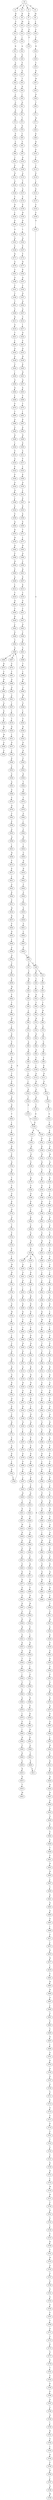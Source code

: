 strict digraph  {
	S0 -> S1 [ label = P ];
	S0 -> S2 [ label = C ];
	S0 -> S3 [ label = L ];
	S0 -> S4 [ label = E ];
	S1 -> S5 [ label = R ];
	S2 -> S6 [ label = R ];
	S3 -> S7 [ label = E ];
	S4 -> S8 [ label = M ];
	S5 -> S9 [ label = Y ];
	S6 -> S10 [ label = M ];
	S7 -> S11 [ label = L ];
	S8 -> S12 [ label = L ];
	S9 -> S13 [ label = Y ];
	S10 -> S14 [ label = G ];
	S11 -> S15 [ label = S ];
	S12 -> S16 [ label = S ];
	S13 -> S17 [ label = R ];
	S14 -> S18 [ label = I ];
	S15 -> S19 [ label = S ];
	S16 -> S20 [ label = V ];
	S17 -> S21 [ label = R ];
	S18 -> S22 [ label = A ];
	S19 -> S23 [ label = G ];
	S20 -> S24 [ label = H ];
	S21 -> S25 [ label = V ];
	S22 -> S26 [ label = G ];
	S23 -> S27 [ label = L ];
	S23 -> S28 [ label = S ];
	S24 -> S29 [ label = L ];
	S25 -> S30 [ label = A ];
	S26 -> S31 [ label = P ];
	S27 -> S32 [ label = C ];
	S28 -> S33 [ label = I ];
	S28 -> S34 [ label = D ];
	S29 -> S35 [ label = V ];
	S30 -> S36 [ label = T ];
	S31 -> S37 [ label = G ];
	S32 -> S38 [ label = H ];
	S33 -> S39 [ label = T ];
	S34 -> S40 [ label = Y ];
	S35 -> S41 [ label = D ];
	S36 -> S42 [ label = H ];
	S37 -> S43 [ label = T ];
	S38 -> S44 [ label = G ];
	S39 -> S45 [ label = E ];
	S40 -> S46 [ label = I ];
	S41 -> S47 [ label = W ];
	S42 -> S48 [ label = P ];
	S43 -> S49 [ label = N ];
	S44 -> S50 [ label = N ];
	S45 -> S51 [ label = S ];
	S46 -> S52 [ label = D ];
	S47 -> S53 [ label = Y ];
	S48 -> S54 [ label = L ];
	S49 -> S55 [ label = I ];
	S50 -> S56 [ label = L ];
	S51 -> S57 [ label = T ];
	S52 -> S58 [ label = T ];
	S53 -> S59 [ label = N ];
	S54 -> S60 [ label = C ];
	S55 -> S61 [ label = Q ];
	S56 -> S62 [ label = L ];
	S57 -> S63 [ label = H ];
	S58 -> S64 [ label = C ];
	S59 -> S65 [ label = T ];
	S60 -> S66 [ label = P ];
	S61 -> S67 [ label = E ];
	S62 -> S68 [ label = D ];
	S63 -> S69 [ label = E ];
	S64 -> S70 [ label = H ];
	S65 -> S71 [ label = I ];
	S66 -> S72 [ label = Y ];
	S67 -> S73 [ label = T ];
	S68 -> S74 [ label = P ];
	S69 -> S75 [ label = S ];
	S70 -> S76 [ label = R ];
	S71 -> S77 [ label = W ];
	S72 -> S78 [ label = C ];
	S73 -> S79 [ label = N ];
	S74 -> S80 [ label = P ];
	S75 -> S81 [ label = A ];
	S76 -> S82 [ label = N ];
	S77 -> S83 [ label = N ];
	S78 -> S84 [ label = P ];
	S79 -> S85 [ label = C ];
	S80 -> S86 [ label = A ];
	S81 -> S87 [ label = C ];
	S82 -> S88 [ label = D ];
	S83 -> S89 [ label = K ];
	S84 -> S90 [ label = L ];
	S85 -> S91 [ label = V ];
	S86 -> S92 [ label = A ];
	S87 -> S93 [ label = G ];
	S88 -> S94 [ label = Q ];
	S89 -> S95 [ label = Q ];
	S90 -> S96 [ label = Y ];
	S91 -> S97 [ label = L ];
	S92 -> S98 [ label = A ];
	S93 -> S99 [ label = V ];
	S94 -> S100 [ label = V ];
	S95 -> S101 [ label = E ];
	S96 -> S102 [ label = I ];
	S97 -> S103 [ label = D ];
	S98 -> S104 [ label = D ];
	S99 -> S105 [ label = K ];
	S100 -> S106 [ label = I ];
	S101 -> S107 [ label = T ];
	S102 -> S108 [ label = G ];
	S103 -> S109 [ label = W ];
	S104 -> S110 [ label = L ];
	S105 -> S111 [ label = D ];
	S106 -> S112 [ label = A ];
	S107 -> S113 [ label = T ];
	S108 -> S114 [ label = N ];
	S109 -> S115 [ label = A ];
	S110 -> S116 [ label = I ];
	S111 -> S117 [ label = G ];
	S112 -> S118 [ label = D ];
	S113 -> S119 [ label = E ];
	S114 -> S120 [ label = A ];
	S115 -> S121 [ label = T ];
	S116 -> S122 [ label = Q ];
	S117 -> S123 [ label = G ];
	S118 -> S124 [ label = G ];
	S119 -> S125 [ label = L ];
	S120 -> S126 [ label = D ];
	S121 -> S127 [ label = A ];
	S122 -> S128 [ label = Y ];
	S123 -> S129 [ label = K ];
	S124 -> S130 [ label = Q ];
	S125 -> S131 [ label = K ];
	S126 -> S132 [ label = T ];
	S127 -> S133 [ label = C ];
	S128 -> S134 [ label = D ];
	S129 -> S135 [ label = V ];
	S130 -> S136 [ label = Y ];
	S131 -> S137 [ label = T ];
	S132 -> S138 [ label = D ];
	S133 -> S139 [ label = E ];
	S134 -> S140 [ label = E ];
	S135 -> S141 [ label = G ];
	S136 -> S142 [ label = D ];
	S137 -> S143 [ label = S ];
	S138 -> S144 [ label = L ];
	S139 -> S145 [ label = H ];
	S140 -> S146 [ label = V ];
	S140 -> S147 [ label = N ];
	S141 -> S148 [ label = V ];
	S142 -> S140 [ label = E ];
	S143 -> S149 [ label = S ];
	S144 -> S150 [ label = E ];
	S145 -> S151 [ label = D ];
	S146 -> S152 [ label = N ];
	S147 -> S153 [ label = C ];
	S148 -> S154 [ label = E ];
	S149 -> S155 [ label = G ];
	S150 -> S156 [ label = A ];
	S151 -> S157 [ label = L ];
	S152 -> S158 [ label = K ];
	S153 -> S159 [ label = Q ];
	S154 -> S160 [ label = A ];
	S155 -> S28 [ label = S ];
	S156 -> S161 [ label = A ];
	S157 -> S162 [ label = Q ];
	S158 -> S163 [ label = N ];
	S159 -> S164 [ label = G ];
	S160 -> S165 [ label = G ];
	S161 -> S166 [ label = C ];
	S162 -> S167 [ label = F ];
	S163 -> S168 [ label = K ];
	S164 -> S169 [ label = S ];
	S165 -> S170 [ label = M ];
	S166 -> S171 [ label = R ];
	S167 -> S172 [ label = F ];
	S168 -> S173 [ label = C ];
	S169 -> S174 [ label = L ];
	S170 -> S175 [ label = Q ];
	S171 -> S176 [ label = G ];
	S172 -> S177 [ label = H ];
	S173 -> S178 [ label = K ];
	S174 -> S179 [ label = Q ];
	S175 -> S180 [ label = G ];
	S176 -> S181 [ label = C ];
	S177 -> S182 [ label = K ];
	S178 -> S183 [ label = E ];
	S179 -> S184 [ label = V ];
	S180 -> S185 [ label = K ];
	S181 -> S186 [ label = G ];
	S182 -> S187 [ label = Q ];
	S183 -> S188 [ label = D ];
	S184 -> S189 [ label = A ];
	S185 -> S190 [ label = L ];
	S186 -> S191 [ label = T ];
	S187 -> S192 [ label = V ];
	S188 -> S193 [ label = K ];
	S189 -> S194 [ label = E ];
	S190 -> S195 [ label = L ];
	S191 -> S196 [ label = Y ];
	S192 -> S197 [ label = N ];
	S193 -> S198 [ label = L ];
	S194 -> S199 [ label = T ];
	S195 -> S200 [ label = V ];
	S196 -> S201 [ label = T ];
	S197 -> S202 [ label = Q ];
	S198 -> S203 [ label = H ];
	S199 -> S204 [ label = K ];
	S200 -> S205 [ label = A ];
	S201 -> S206 [ label = V ];
	S202 -> S207 [ label = G ];
	S203 -> S208 [ label = L ];
	S204 -> S209 [ label = C ];
	S205 -> S210 [ label = Q ];
	S206 -> S211 [ label = D ];
	S207 -> S212 [ label = C ];
	S208 -> S213 [ label = S ];
	S209 -> S214 [ label = S ];
	S210 -> S215 [ label = S ];
	S211 -> S216 [ label = G ];
	S212 -> S217 [ label = I ];
	S213 -> S218 [ label = H ];
	S214 -> S219 [ label = G ];
	S215 -> S220 [ label = V ];
	S216 -> S221 [ label = T ];
	S217 -> S222 [ label = N ];
	S218 -> S223 [ label = Q ];
	S219 -> S224 [ label = E ];
	S220 -> S225 [ label = T ];
	S221 -> S226 [ label = L ];
	S222 -> S227 [ label = S ];
	S223 -> S228 [ label = N ];
	S224 -> S229 [ label = T ];
	S224 -> S230 [ label = G ];
	S225 -> S231 [ label = C ];
	S226 -> S232 [ label = A ];
	S227 -> S233 [ label = Q ];
	S228 -> S234 [ label = Y ];
	S229 -> S235 [ label = Q ];
	S230 -> S236 [ label = L ];
	S231 -> S237 [ label = V ];
	S232 -> S238 [ label = A ];
	S233 -> S239 [ label = H ];
	S234 -> S240 [ label = L ];
	S235 -> S241 [ label = G ];
	S236 -> S242 [ label = K ];
	S237 -> S243 [ label = S ];
	S238 -> S244 [ label = V ];
	S239 -> S245 [ label = K ];
	S240 -> S246 [ label = L ];
	S241 -> S247 [ label = A ];
	S242 -> S248 [ label = F ];
	S243 -> S249 [ label = L ];
	S244 -> S250 [ label = I ];
	S245 -> S251 [ label = H ];
	S246 -> S252 [ label = Q ];
	S247 -> S253 [ label = I ];
	S248 -> S254 [ label = I ];
	S249 -> S255 [ label = Y ];
	S250 -> S256 [ label = G ];
	S251 -> S257 [ label = Q ];
	S252 -> S258 [ label = V ];
	S253 -> S259 [ label = Q ];
	S254 -> S260 [ label = R ];
	S255 -> S261 [ label = E ];
	S256 -> S262 [ label = D ];
	S257 -> S263 [ label = E ];
	S258 -> S264 [ label = K ];
	S259 -> S265 [ label = E ];
	S260 -> S266 [ label = E ];
	S261 -> S267 [ label = T ];
	S262 -> S268 [ label = L ];
	S263 -> S269 [ label = V ];
	S264 -> S270 [ label = K ];
	S265 -> S271 [ label = K ];
	S266 -> S272 [ label = E ];
	S267 -> S273 [ label = E ];
	S268 -> S274 [ label = P ];
	S269 -> S275 [ label = T ];
	S270 -> S276 [ label = W ];
	S271 -> S277 [ label = Y ];
	S272 -> S278 [ label = V ];
	S273 -> S279 [ label = L ];
	S274 -> S280 [ label = T ];
	S275 -> S281 [ label = I ];
	S276 -> S282 [ label = P ];
	S277 -> S283 [ label = V ];
	S278 -> S284 [ label = C ];
	S279 -> S285 [ label = S ];
	S280 -> S286 [ label = A ];
	S281 -> S287 [ label = K ];
	S282 -> S288 [ label = D ];
	S283 -> S289 [ label = R ];
	S284 -> S290 [ label = R ];
	S285 -> S291 [ label = L ];
	S286 -> S292 [ label = S ];
	S287 -> S293 [ label = K ];
	S288 -> S294 [ label = T ];
	S289 -> S295 [ label = H ];
	S290 -> S296 [ label = N ];
	S291 -> S297 [ label = G ];
	S292 -> S298 [ label = D ];
	S293 -> S299 [ label = N ];
	S294 -> S300 [ label = T ];
	S295 -> S301 [ label = E ];
	S296 -> S302 [ label = I ];
	S297 -> S303 [ label = P ];
	S298 -> S304 [ label = L ];
	S299 -> S305 [ label = E ];
	S300 -> S306 [ label = S ];
	S301 -> S307 [ label = F ];
	S302 -> S308 [ label = A ];
	S303 -> S309 [ label = V ];
	S304 -> S310 [ label = P ];
	S305 -> S311 [ label = S ];
	S306 -> S312 [ label = M ];
	S307 -> S313 [ label = A ];
	S308 -> S314 [ label = K ];
	S309 -> S315 [ label = V ];
	S310 -> S316 [ label = A ];
	S311 -> S317 [ label = F ];
	S312 -> S318 [ label = L ];
	S313 -> S319 [ label = Q ];
	S314 -> S320 [ label = D ];
	S315 -> S321 [ label = R ];
	S316 -> S322 [ label = P ];
	S317 -> S323 [ label = L ];
	S318 -> S324 [ label = S ];
	S319 -> S325 [ label = H ];
	S320 -> S326 [ label = N ];
	S321 -> S327 [ label = K ];
	S322 -> S328 [ label = P ];
	S323 -> S329 [ label = K ];
	S324 -> S330 [ label = T ];
	S325 -> S331 [ label = G ];
	S326 -> S332 [ label = E ];
	S327 -> S333 [ label = A ];
	S328 -> S334 [ label = A ];
	S329 -> S335 [ label = Q ];
	S330 -> S336 [ label = P ];
	S331 -> S337 [ label = A ];
	S332 -> S338 [ label = K ];
	S333 -> S339 [ label = E ];
	S334 -> S340 [ label = N ];
	S335 -> S341 [ label = Y ];
	S336 -> S342 [ label = E ];
	S337 -> S343 [ label = D ];
	S338 -> S344 [ label = Y ];
	S339 -> S345 [ label = P ];
	S340 -> S346 [ label = L ];
	S341 -> S347 [ label = E ];
	S342 -> S348 [ label = Q ];
	S343 -> S349 [ label = T ];
	S344 -> S350 [ label = N ];
	S345 -> S351 [ label = G ];
	S346 -> S352 [ label = S ];
	S347 -> S353 [ label = E ];
	S348 -> S354 [ label = S ];
	S349 -> S355 [ label = N ];
	S350 -> S356 [ label = Q ];
	S351 -> S357 [ label = Q ];
	S352 -> S358 [ label = P ];
	S353 -> S359 [ label = E ];
	S354 -> S360 [ label = V ];
	S355 -> S361 [ label = I ];
	S356 -> S362 [ label = D ];
	S357 -> S363 [ label = R ];
	S358 -> S364 [ label = Q ];
	S359 -> S365 [ label = E ];
	S360 -> S366 [ label = M ];
	S361 -> S367 [ label = C ];
	S362 -> S368 [ label = F ];
	S363 -> S369 [ label = H ];
	S364 -> S370 [ label = R ];
	S365 -> S371 [ label = T ];
	S366 -> S372 [ label = M ];
	S367 -> S373 [ label = G ];
	S368 -> S374 [ label = S ];
	S369 -> S375 [ label = A ];
	S370 -> S376 [ label = H ];
	S371 -> S377 [ label = L ];
	S372 -> S378 [ label = K ];
	S373 -> S379 [ label = E ];
	S374 -> S380 [ label = E ];
	S375 -> S381 [ label = P ];
	S376 -> S382 [ label = Q ];
	S377 -> S383 [ label = H ];
	S378 -> S384 [ label = L ];
	S379 -> S385 [ label = P ];
	S380 -> S386 [ label = A ];
	S381 -> S387 [ label = F ];
	S382 -> S388 [ label = F ];
	S383 -> S389 [ label = Q ];
	S384 -> S390 [ label = P ];
	S385 -> S391 [ label = Y ];
	S386 -> S392 [ label = P ];
	S387 -> S393 [ label = C ];
	S388 -> S394 [ label = H ];
	S389 -> S395 [ label = V ];
	S390 -> S396 [ label = G ];
	S391 -> S397 [ label = L ];
	S392 -> S398 [ label = A ];
	S393 -> S399 [ label = S ];
	S394 -> S400 [ label = F ];
	S395 -> S401 [ label = R ];
	S396 -> S402 [ label = I ];
	S397 -> S403 [ label = L ];
	S398 -> S404 [ label = V ];
	S399 -> S405 [ label = D ];
	S400 -> S406 [ label = A ];
	S401 -> S407 [ label = E ];
	S402 -> S408 [ label = P ];
	S403 -> S409 [ label = H ];
	S404 -> S410 [ label = Q ];
	S405 -> S411 [ label = L ];
	S406 -> S412 [ label = L ];
	S407 -> S413 [ label = K ];
	S408 -> S414 [ label = A ];
	S409 -> S415 [ label = L ];
	S410 -> S416 [ label = T ];
	S411 -> S417 [ label = Y ];
	S412 -> S418 [ label = V ];
	S413 -> S419 [ label = C ];
	S414 -> S420 [ label = G ];
	S415 -> S421 [ label = K ];
	S416 -> S422 [ label = S ];
	S417 -> S423 [ label = E ];
	S418 -> S424 [ label = Q ];
	S419 -> S425 [ label = G ];
	S420 -> S426 [ label = W ];
	S421 -> S427 [ label = R ];
	S422 -> S428 [ label = S ];
	S423 -> S429 [ label = R ];
	S424 -> S430 [ label = V ];
	S425 -> S431 [ label = C ];
	S426 -> S432 [ label = F ];
	S427 -> S433 [ label = W ];
	S428 -> S434 [ label = L ];
	S429 -> S435 [ label = V ];
	S430 -> S436 [ label = R ];
	S431 -> S437 [ label = I ];
	S432 -> S438 [ label = I ];
	S433 -> S439 [ label = N ];
	S434 -> S440 [ label = A ];
	S435 -> S441 [ label = A ];
	S436 -> S442 [ label = L ];
	S437 -> S443 [ label = Q ];
	S438 -> S444 [ label = H ];
	S439 -> S445 [ label = E ];
	S440 -> S446 [ label = E ];
	S441 -> S447 [ label = A ];
	S442 -> S448 [ label = E ];
	S443 -> S449 [ label = V ];
	S444 -> S450 [ label = I ];
	S445 -> S451 [ label = S ];
	S446 -> S452 [ label = R ];
	S447 -> S453 [ label = P ];
	S448 -> S454 [ label = V ];
	S449 -> S455 [ label = D ];
	S450 -> S456 [ label = E ];
	S451 -> S457 [ label = S ];
	S452 -> S458 [ label = C ];
	S453 -> S459 [ label = P ];
	S454 -> S460 [ label = A ];
	S455 -> S461 [ label = S ];
	S456 -> S462 [ label = S ];
	S457 -> S463 [ label = S ];
	S458 -> S464 [ label = Q ];
	S459 -> S465 [ label = S ];
	S460 -> S466 [ label = S ];
	S460 -> S467 [ label = G ];
	S461 -> S468 [ label = K ];
	S462 -> S469 [ label = G ];
	S463 -> S470 [ label = E ];
	S464 -> S471 [ label = V ];
	S465 -> S472 [ label = E ];
	S466 -> S473 [ label = R ];
	S467 -> S474 [ label = S ];
	S468 -> S475 [ label = T ];
	S469 -> S476 [ label = R ];
	S470 -> S477 [ label = K ];
	S471 -> S478 [ label = E ];
	S472 -> S479 [ label = Q ];
	S473 -> S480 [ label = C ];
	S474 -> S481 [ label = Y ];
	S475 -> S482 [ label = L ];
	S476 -> S483 [ label = N ];
	S477 -> S484 [ label = E ];
	S478 -> S485 [ label = F ];
	S479 -> S486 [ label = L ];
	S480 -> S487 [ label = R ];
	S481 -> S488 [ label = Q ];
	S482 -> S489 [ label = D ];
	S483 -> S490 [ label = M ];
	S484 -> S491 [ label = G ];
	S485 -> S492 [ label = N ];
	S486 -> S493 [ label = R ];
	S487 -> S494 [ label = S ];
	S488 -> S495 [ label = Q ];
	S489 -> S496 [ label = S ];
	S491 -> S497 [ label = K ];
	S492 -> S498 [ label = H ];
	S493 -> S499 [ label = S ];
	S494 -> S500 [ label = E ];
	S495 -> S501 [ label = S ];
	S496 -> S502 [ label = M ];
	S497 -> S503 [ label = S ];
	S498 -> S504 [ label = F ];
	S499 -> S505 [ label = T ];
	S500 -> S506 [ label = A ];
	S501 -> S507 [ label = L ];
	S502 -> S508 [ label = G ];
	S503 -> S509 [ label = K ];
	S504 -> S510 [ label = A ];
	S505 -> S511 [ label = V ];
	S506 -> S512 [ label = E ];
	S507 -> S513 [ label = L ];
	S508 -> S514 [ label = L ];
	S509 -> S515 [ label = H ];
	S510 -> S516 [ label = V ];
	S511 -> S517 [ label = Q ];
	S512 -> S518 [ label = S ];
	S513 -> S519 [ label = T ];
	S514 -> S520 [ label = P ];
	S515 -> S521 [ label = G ];
	S516 -> S522 [ label = L ];
	S517 -> S523 [ label = S ];
	S518 -> S524 [ label = R ];
	S519 -> S525 [ label = D ];
	S520 -> S526 [ label = H ];
	S521 -> S527 [ label = K ];
	S522 -> S528 [ label = D ];
	S523 -> S529 [ label = E ];
	S524 -> S530 [ label = W ];
	S525 -> S531 [ label = L ];
	S526 -> S532 [ label = S ];
	S527 -> S533 [ label = Q ];
	S528 -> S534 [ label = E ];
	S529 -> S535 [ label = P ];
	S530 -> S536 [ label = A ];
	S531 -> S537 [ label = D ];
	S532 -> S538 [ label = K ];
	S533 -> S539 [ label = T ];
	S534 -> S540 [ label = S ];
	S535 -> S541 [ label = S ];
	S536 -> S542 [ label = S ];
	S537 -> S543 [ label = L ];
	S538 -> S544 [ label = Q ];
	S539 -> S545 [ label = S ];
	S540 -> S546 [ label = I ];
	S541 -> S547 [ label = E ];
	S543 -> S548 [ label = E ];
	S544 -> S549 [ label = F ];
	S545 -> S550 [ label = I ];
	S546 -> S551 [ label = S ];
	S547 -> S552 [ label = S ];
	S548 -> S553 [ label = V ];
	S549 -> S554 [ label = K ];
	S550 -> S555 [ label = V ];
	S551 -> S556 [ label = T ];
	S552 -> S557 [ label = P ];
	S553 -> S558 [ label = S ];
	S554 -> S559 [ label = R ];
	S555 -> S560 [ label = P ];
	S556 -> S561 [ label = N ];
	S557 -> S562 [ label = S ];
	S558 -> S563 [ label = A ];
	S559 -> S564 [ label = T ];
	S560 -> S565 [ label = A ];
	S561 -> S566 [ label = N ];
	S562 -> S567 [ label = A ];
	S563 -> S568 [ label = G ];
	S564 -> S569 [ label = Q ];
	S565 -> S570 [ label = G ];
	S566 -> S571 [ label = P ];
	S567 -> S572 [ label = G ];
	S568 -> S573 [ label = S ];
	S569 -> S574 [ label = T ];
	S570 -> S575 [ label = L ];
	S571 -> S576 [ label = K ];
	S572 -> S577 [ label = Q ];
	S573 -> S578 [ label = Q ];
	S574 -> S579 [ label = E ];
	S575 -> S580 [ label = F ];
	S576 -> S581 [ label = L ];
	S577 -> S582 [ label = E ];
	S578 -> S583 [ label = V ];
	S579 -> S584 [ label = S ];
	S580 -> S585 [ label = I ];
	S581 -> S586 [ label = N ];
	S582 -> S587 [ label = G ];
	S583 -> S588 [ label = P ];
	S584 -> S589 [ label = I ];
	S585 -> S590 [ label = H ];
	S586 -> S591 [ label = K ];
	S587 -> S592 [ label = L ];
	S588 -> S593 [ label = A ];
	S589 -> S594 [ label = C ];
	S590 -> S595 [ label = V ];
	S591 -> S596 [ label = A ];
	S592 -> S597 [ label = L ];
	S593 -> S598 [ label = Q ];
	S594 -> S599 [ label = H ];
	S595 -> S600 [ label = K ];
	S596 -> S601 [ label = C ];
	S597 -> S602 [ label = H ];
	S598 -> S603 [ label = L ];
	S599 -> S604 [ label = I ];
	S600 -> S605 [ label = S ];
	S601 -> S606 [ label = S ];
	S602 -> S607 [ label = V ];
	S603 -> S608 [ label = H ];
	S604 -> S609 [ label = C ];
	S605 -> S610 [ label = R ];
	S606 -> S611 [ label = G ];
	S607 -> S612 [ label = E ];
	S608 -> S613 [ label = F ];
	S609 -> S614 [ label = D ];
	S610 -> S615 [ label = N ];
	S611 -> S224 [ label = E ];
	S612 -> S616 [ label = E ];
	S613 -> S617 [ label = E ];
	S614 -> S618 [ label = D ];
	S615 -> S619 [ label = T ];
	S616 -> S620 [ label = Q ];
	S617 -> S621 [ label = L ];
	S618 -> S622 [ label = N ];
	S619 -> S623 [ label = M ];
	S620 -> S624 [ label = D ];
	S621 -> S625 [ label = A ];
	S622 -> S626 [ label = V ];
	S624 -> S627 [ label = R ];
	S625 -> S628 [ label = K ];
	S626 -> S629 [ label = S ];
	S627 -> S630 [ label = G ];
	S628 -> S631 [ label = P ];
	S629 -> S632 [ label = V ];
	S630 -> S633 [ label = S ];
	S631 -> S634 [ label = H ];
	S632 -> S635 [ label = S ];
	S633 -> S636 [ label = G ];
	S634 -> S637 [ label = R ];
	S635 -> S638 [ label = R ];
	S636 -> S639 [ label = S ];
	S637 -> S640 [ label = P ];
	S638 -> S641 [ label = S ];
	S639 -> S642 [ label = F ];
	S640 -> S643 [ label = D ];
	S641 -> S644 [ label = L ];
	S642 -> S645 [ label = S ];
	S643 -> S646 [ label = L ];
	S644 -> S647 [ label = S ];
	S645 -> S648 [ label = T ];
	S646 -> S649 [ label = A ];
	S647 -> S650 [ label = S ];
	S648 -> S651 [ label = P ];
	S649 -> S652 [ label = Q ];
	S650 -> S23 [ label = G ];
	S651 -> S653 [ label = N ];
	S652 -> S654 [ label = V ];
	S653 -> S655 [ label = N ];
	S654 -> S656 [ label = S ];
	S655 -> S657 [ label = L ];
	S656 -> S658 [ label = S ];
	S657 -> S659 [ label = T ];
	S658 -> S660 [ label = W ];
	S659 -> S661 [ label = K ];
	S660 -> S662 [ label = P ];
	S661 -> S663 [ label = D ];
	S662 -> S664 [ label = T ];
	S663 -> S665 [ label = A ];
	S664 -> S666 [ label = S ];
	S665 -> S667 [ label = G ];
	S666 -> S668 [ label = H ];
	S667 -> S669 [ label = I ];
	S668 -> S670 [ label = L ];
	S669 -> S671 [ label = S ];
	S670 -> S672 [ label = E ];
	S671 -> S673 [ label = L ];
	S672 -> S674 [ label = P ];
	S673 -> S675 [ label = R ];
	S674 -> S676 [ label = L ];
	S675 -> S677 [ label = H ];
	S676 -> S678 [ label = D ];
	S677 -> S679 [ label = L ];
	S678 -> S680 [ label = S ];
	S679 -> S681 [ label = V ];
	S680 -> S682 [ label = T ];
	S681 -> S683 [ label = H ];
	S682 -> S684 [ label = P ];
	S683 -> S685 [ label = N ];
	S684 -> S686 [ label = G ];
	S685 -> S687 [ label = A ];
	S686 -> S688 [ label = D ];
	S687 -> S689 [ label = L ];
	S688 -> S690 [ label = R ];
	S689 -> S691 [ label = S ];
	S690 -> S692 [ label = V ];
	S691 -> S693 [ label = V ];
	S692 -> S694 [ label = L ];
	S693 -> S695 [ label = C ];
	S694 -> S696 [ label = L ];
	S695 -> S697 [ label = D ];
	S696 -> S698 [ label = N ];
	S697 -> S699 [ label = L ];
	S698 -> S700 [ label = R ];
	S699 -> S701 [ label = G ];
	S700 -> S702 [ label = F ];
	S701 -> S703 [ label = K ];
	S702 -> S704 [ label = D ];
	S703 -> S705 [ label = A ];
	S704 -> S706 [ label = W ];
	S705 -> S707 [ label = K ];
	S706 -> S708 [ label = V ];
	S707 -> S709 [ label = A ];
	S708 -> S710 [ label = V ];
	S709 -> S711 [ label = S ];
	S710 -> S712 [ label = A ];
	S711 -> S713 [ label = S ];
	S712 -> S714 [ label = K ];
	S713 -> S715 [ label = A ];
	S714 -> S716 [ label = N ];
	S715 -> S717 [ label = S ];
	S716 -> S718 [ label = Q ];
	S717 -> S719 [ label = E ];
	S718 -> S720 [ label = T ];
	S719 -> S721 [ label = T ];
	S720 -> S722 [ label = F ];
	S721 -> S723 [ label = T ];
	S722 -> S724 [ label = R ];
	S723 -> S725 [ label = S ];
	S724 -> S726 [ label = S ];
	S725 -> S727 [ label = V ];
	S726 -> S728 [ label = L ];
	S727 -> S729 [ label = K ];
	S728 -> S730 [ label = W ];
	S729 -> S731 [ label = D ];
	S730 -> S732 [ label = H ];
	S731 -> S733 [ label = L ];
	S732 -> S734 [ label = L ];
	S733 -> S735 [ label = W ];
	S734 -> S736 [ label = A ];
	S735 -> S737 [ label = H ];
	S736 -> S738 [ label = A ];
	S737 -> S739 [ label = C ];
	S738 -> S740 [ label = G ];
	S739 -> S741 [ label = D ];
	S740 -> S742 [ label = W ];
	S741 -> S743 [ label = S ];
	S742 -> S744 [ label = L ];
	S743 -> S745 [ label = L ];
	S744 -> S746 [ label = V ];
	S745 -> S747 [ label = V ];
	S746 -> S748 [ label = L ];
	S747 -> S749 [ label = R ];
	S748 -> S750 [ label = V ];
	S749 -> S751 [ label = C ];
	S750 -> S752 [ label = G ];
	S751 -> S753 [ label = H ];
	S752 -> S754 [ label = R ];
	S753 -> S755 [ label = A ];
	S754 -> S756 [ label = Q ];
	S755 -> S757 [ label = S ];
	S756 -> S758 [ label = G ];
	S757 -> S759 [ label = S ];
	S758 -> S760 [ label = R ];
	S759 -> S761 [ label = G ];
	S760 -> S762 [ label = P ];
	S761 -> S763 [ label = A ];
	S762 -> S764 [ label = Q ];
	S763 -> S765 [ label = G ];
	S764 -> S766 [ label = E ];
	S765 -> S767 [ label = F ];
	S766 -> S768 [ label = V ];
	S767 -> S769 [ label = V ];
	S768 -> S770 [ label = R ];
	S769 -> S771 [ label = G ];
	S770 -> S772 [ label = L ];
	S771 -> S773 [ label = S ];
	S772 -> S774 [ label = S ];
	S773 -> S775 [ label = E ];
	S774 -> S776 [ label = A ];
	S775 -> S777 [ label = G ];
	S776 -> S778 [ label = K ];
	S777 -> S779 [ label = E ];
	S778 -> S780 [ label = L ];
	S779 -> S781 [ label = T ];
	S780 -> S782 [ label = E ];
	S781 -> S783 [ label = S ];
	S782 -> S784 [ label = V ];
	S783 -> S785 [ label = E ];
	S784 -> S460 [ label = A ];
	S785 -> S786 [ label = P ];
	S786 -> S787 [ label = A ];
	S787 -> S788 [ label = S ];
	S788 -> S789 [ label = N ];
	S789 -> S790 [ label = L ];
	S790 -> S791 [ label = R ];
	S791 -> S792 [ label = G ];
	S792 -> S793 [ label = L ];
	S793 -> S794 [ label = Q ];
	S794 -> S795 [ label = F ];
	S795 -> S796 [ label = R ];
	S796 -> S797 [ label = L ];
	S797 -> S798 [ label = Q ];
	S798 -> S799 [ label = M ];
}
